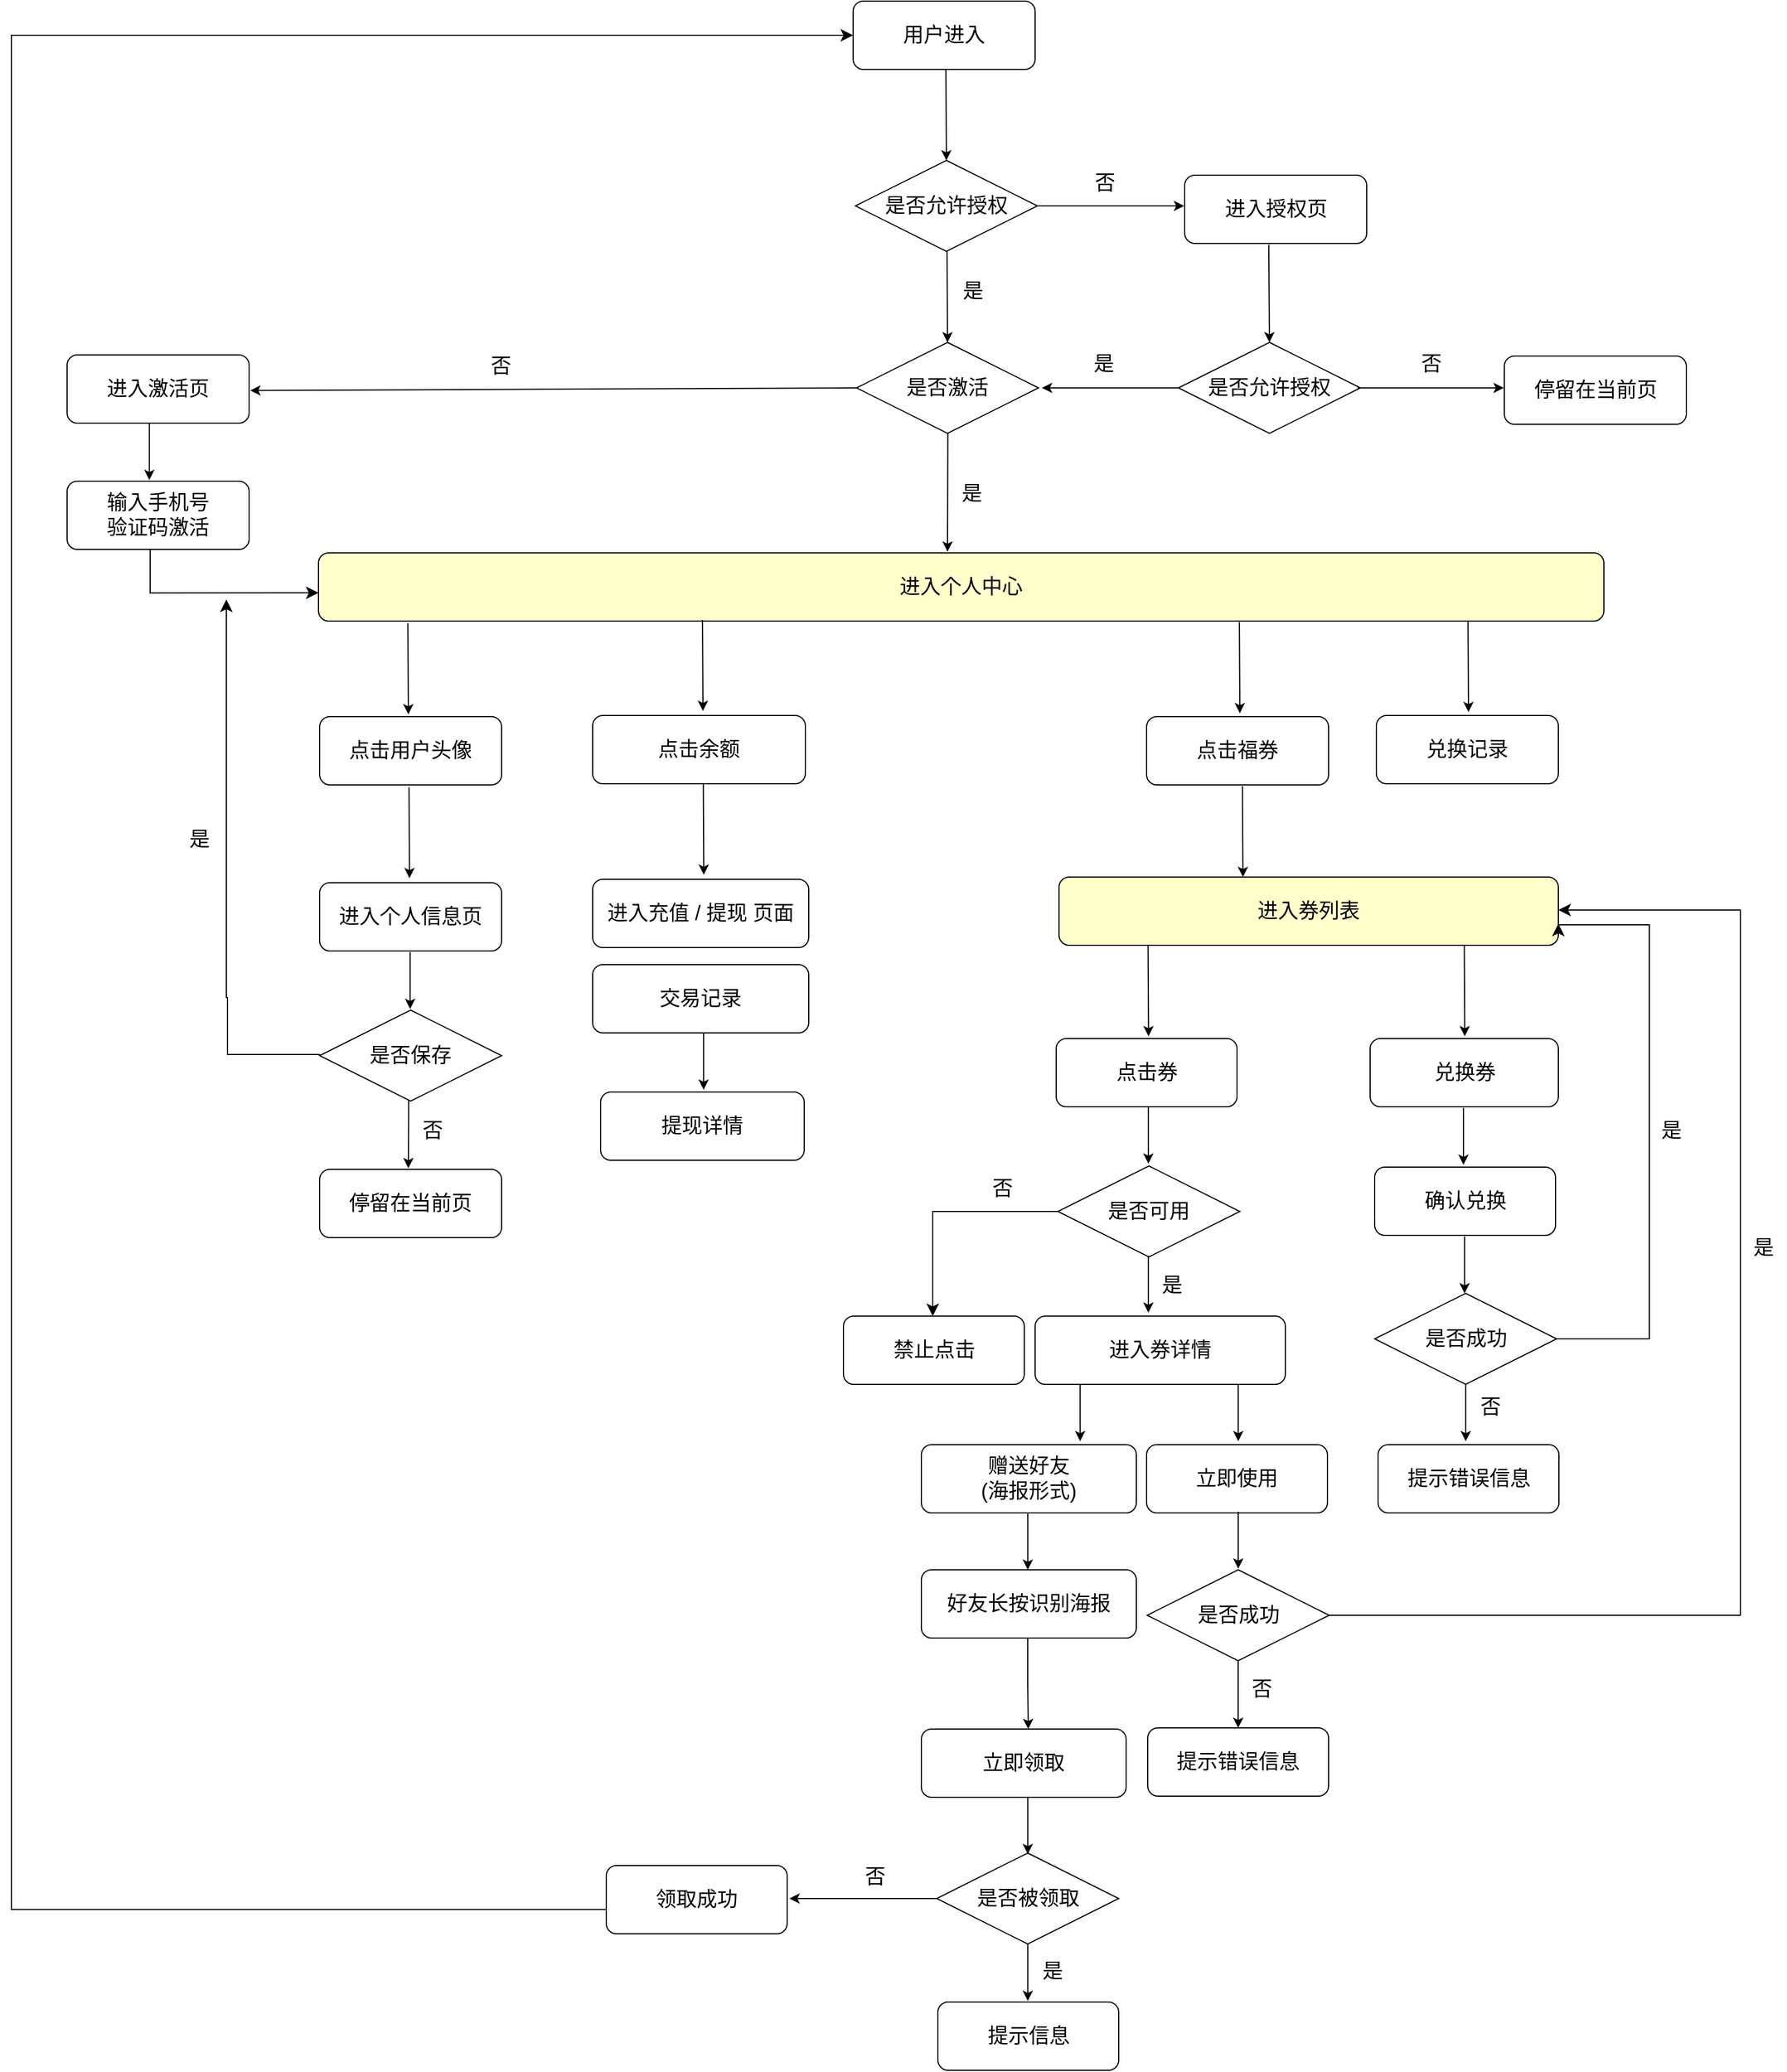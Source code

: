 <mxfile version="21.2.9" type="github">
  <diagram name="第 1 页" id="RvbOkiFRiEU_Y_Q_C5jR">
    <mxGraphModel dx="4044" dy="3553" grid="1" gridSize="10" guides="1" tooltips="1" connect="1" arrows="1" fold="1" page="1" pageScale="1" pageWidth="827" pageHeight="1169" math="0" shadow="0">
      <root>
        <mxCell id="0" />
        <mxCell id="1" parent="0" />
        <mxCell id="TUClwBRdHytam8DGEJX_-6" value="&lt;font style=&quot;font-size: 18px;&quot;&gt;是否激活&lt;/font&gt;" style="rhombus;whiteSpace=wrap;html=1;" vertex="1" parent="1">
          <mxGeometry x="-817" y="-976" width="160" height="80" as="geometry" />
        </mxCell>
        <mxCell id="TUClwBRdHytam8DGEJX_-8" value="" style="endArrow=classic;html=1;rounded=0;" edge="1" parent="1">
          <mxGeometry width="50" height="50" relative="1" as="geometry">
            <mxPoint x="-736.71" y="-896" as="sourcePoint" />
            <mxPoint x="-737" y="-792" as="targetPoint" />
          </mxGeometry>
        </mxCell>
        <mxCell id="TUClwBRdHytam8DGEJX_-10" value="&lt;font style=&quot;font-size: 18px;&quot;&gt;是&lt;/font&gt;" style="text;html=1;align=center;verticalAlign=middle;resizable=0;points=[];autosize=1;strokeColor=none;fillColor=none;" vertex="1" parent="1">
          <mxGeometry x="-736" y="-863" width="40" height="40" as="geometry" />
        </mxCell>
        <mxCell id="TUClwBRdHytam8DGEJX_-11" value="" style="endArrow=classic;html=1;rounded=0;exitX=0;exitY=0.5;exitDx=0;exitDy=0;" edge="1" parent="1" source="TUClwBRdHytam8DGEJX_-6">
          <mxGeometry width="50" height="50" relative="1" as="geometry">
            <mxPoint x="-907.0" y="-935.44" as="sourcePoint" />
            <mxPoint x="-1350" y="-933.71" as="targetPoint" />
          </mxGeometry>
        </mxCell>
        <mxCell id="TUClwBRdHytam8DGEJX_-13" value="&lt;font style=&quot;font-size: 18px;&quot;&gt;否&lt;/font&gt;" style="text;html=1;align=center;verticalAlign=middle;resizable=0;points=[];autosize=1;strokeColor=none;fillColor=none;" vertex="1" parent="1">
          <mxGeometry x="-1150" y="-975" width="40" height="40" as="geometry" />
        </mxCell>
        <mxCell id="TUClwBRdHytam8DGEJX_-14" value="&lt;font style=&quot;font-size: 18px;&quot;&gt;进入个人中心&lt;/font&gt;" style="rounded=1;whiteSpace=wrap;html=1;fillColor=#FFFFCC;" vertex="1" parent="1">
          <mxGeometry x="-1290" y="-791" width="1130" height="60" as="geometry" />
        </mxCell>
        <mxCell id="TUClwBRdHytam8DGEJX_-15" value="&lt;font style=&quot;font-size: 18px;&quot;&gt;进入激活页&lt;/font&gt;" style="rounded=1;whiteSpace=wrap;html=1;" vertex="1" parent="1">
          <mxGeometry x="-1511" y="-965" width="160" height="60" as="geometry" />
        </mxCell>
        <mxCell id="TUClwBRdHytam8DGEJX_-17" value="" style="edgeStyle=segmentEdgeStyle;endArrow=classic;html=1;curved=0;rounded=0;endSize=8;startSize=8;entryX=0;entryY=0.586;entryDx=0;entryDy=0;entryPerimeter=0;" edge="1" parent="1" target="TUClwBRdHytam8DGEJX_-14">
          <mxGeometry width="50" height="50" relative="1" as="geometry">
            <mxPoint x="-1438" y="-796" as="sourcePoint" />
            <mxPoint x="-1208" y="-755" as="targetPoint" />
            <Array as="points">
              <mxPoint x="-1438" y="-756" />
            </Array>
          </mxGeometry>
        </mxCell>
        <mxCell id="TUClwBRdHytam8DGEJX_-18" value="&lt;font style=&quot;font-size: 18px;&quot;&gt;输入手机号&lt;br&gt;验证码激活&lt;br&gt;&lt;/font&gt;" style="rounded=1;whiteSpace=wrap;html=1;" vertex="1" parent="1">
          <mxGeometry x="-1511" y="-854" width="160" height="60" as="geometry" />
        </mxCell>
        <mxCell id="TUClwBRdHytam8DGEJX_-19" value="" style="endArrow=classic;html=1;rounded=0;" edge="1" parent="1">
          <mxGeometry width="50" height="50" relative="1" as="geometry">
            <mxPoint x="-1438.71" y="-905" as="sourcePoint" />
            <mxPoint x="-1438.71" y="-855" as="targetPoint" />
          </mxGeometry>
        </mxCell>
        <mxCell id="TUClwBRdHytam8DGEJX_-20" value="" style="endArrow=classic;html=1;rounded=0;" edge="1" parent="1">
          <mxGeometry width="50" height="50" relative="1" as="geometry">
            <mxPoint x="-1211.43" y="-729" as="sourcePoint" />
            <mxPoint x="-1211" y="-649" as="targetPoint" />
          </mxGeometry>
        </mxCell>
        <mxCell id="TUClwBRdHytam8DGEJX_-21" value="" style="endArrow=classic;html=1;rounded=0;" edge="1" parent="1">
          <mxGeometry width="50" height="50" relative="1" as="geometry">
            <mxPoint x="-737.43" y="-1056" as="sourcePoint" />
            <mxPoint x="-737" y="-976" as="targetPoint" />
          </mxGeometry>
        </mxCell>
        <mxCell id="TUClwBRdHytam8DGEJX_-22" value="&lt;font style=&quot;font-size: 18px;&quot;&gt;点击用户头像&lt;/font&gt;" style="rounded=1;whiteSpace=wrap;html=1;" vertex="1" parent="1">
          <mxGeometry x="-1289" y="-647" width="160" height="60" as="geometry" />
        </mxCell>
        <mxCell id="TUClwBRdHytam8DGEJX_-25" value="" style="endArrow=classic;html=1;rounded=0;" edge="1" parent="1">
          <mxGeometry width="50" height="50" relative="1" as="geometry">
            <mxPoint x="-1210.43" y="-585" as="sourcePoint" />
            <mxPoint x="-1210" y="-505" as="targetPoint" />
          </mxGeometry>
        </mxCell>
        <mxCell id="TUClwBRdHytam8DGEJX_-26" value="&lt;font style=&quot;font-size: 18px;&quot;&gt;进入个人信息页&lt;/font&gt;" style="rounded=1;whiteSpace=wrap;html=1;" vertex="1" parent="1">
          <mxGeometry x="-1289" y="-501" width="160" height="60" as="geometry" />
        </mxCell>
        <mxCell id="TUClwBRdHytam8DGEJX_-27" value="&lt;font style=&quot;font-size: 18px;&quot;&gt;是否保存&lt;/font&gt;" style="rhombus;whiteSpace=wrap;html=1;" vertex="1" parent="1">
          <mxGeometry x="-1289" y="-389" width="160" height="80" as="geometry" />
        </mxCell>
        <mxCell id="TUClwBRdHytam8DGEJX_-29" value="" style="endArrow=classic;html=1;rounded=0;" edge="1" parent="1">
          <mxGeometry width="50" height="50" relative="1" as="geometry">
            <mxPoint x="-1209.43" y="-440" as="sourcePoint" />
            <mxPoint x="-1209.43" y="-390" as="targetPoint" />
          </mxGeometry>
        </mxCell>
        <mxCell id="TUClwBRdHytam8DGEJX_-32" value="" style="edgeStyle=segmentEdgeStyle;endArrow=classic;html=1;curved=0;rounded=0;endSize=8;startSize=8;exitX=0;exitY=0.5;exitDx=0;exitDy=0;" edge="1" parent="1" source="TUClwBRdHytam8DGEJX_-27">
          <mxGeometry width="50" height="50" relative="1" as="geometry">
            <mxPoint x="-1270" y="-350" as="sourcePoint" />
            <mxPoint x="-1371" y="-750" as="targetPoint" />
            <Array as="points">
              <mxPoint x="-1370" y="-350" />
              <mxPoint x="-1370" y="-400" />
            </Array>
          </mxGeometry>
        </mxCell>
        <mxCell id="TUClwBRdHytam8DGEJX_-33" value="&lt;font style=&quot;font-size: 18px;&quot;&gt;是&lt;/font&gt;" style="text;html=1;align=center;verticalAlign=middle;resizable=0;points=[];autosize=1;strokeColor=none;fillColor=none;" vertex="1" parent="1">
          <mxGeometry x="-1415" y="-559" width="40" height="40" as="geometry" />
        </mxCell>
        <mxCell id="TUClwBRdHytam8DGEJX_-36" value="" style="endArrow=classic;html=1;rounded=0;" edge="1" parent="1">
          <mxGeometry width="50" height="50" relative="1" as="geometry">
            <mxPoint x="-1210.71" y="-310" as="sourcePoint" />
            <mxPoint x="-1211" y="-250" as="targetPoint" />
          </mxGeometry>
        </mxCell>
        <mxCell id="TUClwBRdHytam8DGEJX_-37" value="&lt;font style=&quot;font-size: 18px;&quot;&gt;否&lt;/font&gt;" style="text;html=1;align=center;verticalAlign=middle;resizable=0;points=[];autosize=1;strokeColor=none;fillColor=none;" vertex="1" parent="1">
          <mxGeometry x="-1210" y="-303" width="40" height="40" as="geometry" />
        </mxCell>
        <mxCell id="TUClwBRdHytam8DGEJX_-38" value="&lt;font style=&quot;font-size: 18px;&quot;&gt;停留在当前页&lt;/font&gt;" style="rounded=1;whiteSpace=wrap;html=1;" vertex="1" parent="1">
          <mxGeometry x="-1289" y="-249" width="160" height="60" as="geometry" />
        </mxCell>
        <mxCell id="TUClwBRdHytam8DGEJX_-39" value="" style="endArrow=classic;html=1;rounded=0;" edge="1" parent="1">
          <mxGeometry width="50" height="50" relative="1" as="geometry">
            <mxPoint x="-952.43" y="-732" as="sourcePoint" />
            <mxPoint x="-952" y="-652" as="targetPoint" />
          </mxGeometry>
        </mxCell>
        <mxCell id="TUClwBRdHytam8DGEJX_-40" value="&lt;font style=&quot;font-size: 18px;&quot;&gt;点击余额&lt;/font&gt;" style="rounded=1;whiteSpace=wrap;html=1;" vertex="1" parent="1">
          <mxGeometry x="-1049" y="-648" width="187" height="60" as="geometry" />
        </mxCell>
        <mxCell id="TUClwBRdHytam8DGEJX_-41" value="&lt;font style=&quot;font-size: 18px;&quot;&gt;点击福券&lt;/font&gt;" style="rounded=1;whiteSpace=wrap;html=1;" vertex="1" parent="1">
          <mxGeometry x="-562" y="-647" width="160" height="60" as="geometry" />
        </mxCell>
        <mxCell id="TUClwBRdHytam8DGEJX_-42" value="" style="endArrow=classic;html=1;rounded=0;" edge="1" parent="1">
          <mxGeometry width="50" height="50" relative="1" as="geometry">
            <mxPoint x="-480.43" y="-730" as="sourcePoint" />
            <mxPoint x="-480" y="-650" as="targetPoint" />
          </mxGeometry>
        </mxCell>
        <mxCell id="TUClwBRdHytam8DGEJX_-43" value="" style="endArrow=classic;html=1;rounded=0;" edge="1" parent="1">
          <mxGeometry width="50" height="50" relative="1" as="geometry">
            <mxPoint x="-951.71" y="-588" as="sourcePoint" />
            <mxPoint x="-951.28" y="-508" as="targetPoint" />
          </mxGeometry>
        </mxCell>
        <mxCell id="TUClwBRdHytam8DGEJX_-44" value="&lt;font style=&quot;font-size: 18px;&quot;&gt;进入充值 / 提现 页面&lt;/font&gt;" style="rounded=1;whiteSpace=wrap;html=1;" vertex="1" parent="1">
          <mxGeometry x="-1049" y="-504" width="190" height="60" as="geometry" />
        </mxCell>
        <mxCell id="TUClwBRdHytam8DGEJX_-46" value="&lt;font style=&quot;font-size: 18px;&quot;&gt;交易记录&lt;/font&gt;" style="rounded=1;whiteSpace=wrap;html=1;" vertex="1" parent="1">
          <mxGeometry x="-1049" y="-429" width="190" height="60" as="geometry" />
        </mxCell>
        <mxCell id="TUClwBRdHytam8DGEJX_-47" value="" style="endArrow=classic;html=1;rounded=0;" edge="1" parent="1">
          <mxGeometry width="50" height="50" relative="1" as="geometry">
            <mxPoint x="-477.71" y="-586" as="sourcePoint" />
            <mxPoint x="-477.28" y="-506" as="targetPoint" />
          </mxGeometry>
        </mxCell>
        <mxCell id="TUClwBRdHytam8DGEJX_-48" value="&lt;font style=&quot;font-size: 18px;&quot;&gt;进入券列表&lt;/font&gt;" style="rounded=1;whiteSpace=wrap;html=1;fillColor=#FFFFCC;" vertex="1" parent="1">
          <mxGeometry x="-639" y="-506" width="439" height="60" as="geometry" />
        </mxCell>
        <mxCell id="TUClwBRdHytam8DGEJX_-49" value="" style="endArrow=classic;html=1;rounded=0;" edge="1" parent="1">
          <mxGeometry width="50" height="50" relative="1" as="geometry">
            <mxPoint x="-560.71" y="-446" as="sourcePoint" />
            <mxPoint x="-560.28" y="-366" as="targetPoint" />
          </mxGeometry>
        </mxCell>
        <mxCell id="TUClwBRdHytam8DGEJX_-50" value="&lt;font style=&quot;font-size: 18px;&quot;&gt;点击券&lt;/font&gt;" style="rounded=1;whiteSpace=wrap;html=1;" vertex="1" parent="1">
          <mxGeometry x="-641.5" y="-364" width="159" height="60" as="geometry" />
        </mxCell>
        <mxCell id="TUClwBRdHytam8DGEJX_-51" value="&lt;font style=&quot;font-size: 18px;&quot;&gt;是否可用&lt;/font&gt;" style="rhombus;whiteSpace=wrap;html=1;" vertex="1" parent="1">
          <mxGeometry x="-640" y="-252" width="160" height="80" as="geometry" />
        </mxCell>
        <mxCell id="TUClwBRdHytam8DGEJX_-52" value="" style="endArrow=classic;html=1;rounded=0;" edge="1" parent="1">
          <mxGeometry width="50" height="50" relative="1" as="geometry">
            <mxPoint x="-560.43" y="-304" as="sourcePoint" />
            <mxPoint x="-560.43" y="-254" as="targetPoint" />
          </mxGeometry>
        </mxCell>
        <mxCell id="TUClwBRdHytam8DGEJX_-53" value="" style="endArrow=classic;html=1;rounded=0;" edge="1" parent="1">
          <mxGeometry width="50" height="50" relative="1" as="geometry">
            <mxPoint x="-560.43" y="-173" as="sourcePoint" />
            <mxPoint x="-560.43" y="-123" as="targetPoint" />
          </mxGeometry>
        </mxCell>
        <mxCell id="TUClwBRdHytam8DGEJX_-54" value="&lt;font style=&quot;font-size: 18px;&quot;&gt;是&lt;/font&gt;" style="text;html=1;align=center;verticalAlign=middle;resizable=0;points=[];autosize=1;strokeColor=none;fillColor=none;" vertex="1" parent="1">
          <mxGeometry x="-560" y="-167" width="40" height="40" as="geometry" />
        </mxCell>
        <mxCell id="TUClwBRdHytam8DGEJX_-55" value="&lt;font style=&quot;font-size: 18px;&quot;&gt;进入券详情&lt;br&gt;&lt;/font&gt;" style="rounded=1;whiteSpace=wrap;html=1;" vertex="1" parent="1">
          <mxGeometry x="-660" y="-120" width="220" height="60" as="geometry" />
        </mxCell>
        <mxCell id="TUClwBRdHytam8DGEJX_-56" value="" style="endArrow=classic;html=1;rounded=0;" edge="1" parent="1">
          <mxGeometry width="50" height="50" relative="1" as="geometry">
            <mxPoint x="-282.71" y="-446" as="sourcePoint" />
            <mxPoint x="-282.28" y="-366" as="targetPoint" />
          </mxGeometry>
        </mxCell>
        <mxCell id="TUClwBRdHytam8DGEJX_-57" value="&lt;font style=&quot;font-size: 18px;&quot;&gt;兑换券&lt;/font&gt;" style="rounded=1;whiteSpace=wrap;html=1;" vertex="1" parent="1">
          <mxGeometry x="-365.5" y="-364" width="165.5" height="60" as="geometry" />
        </mxCell>
        <mxCell id="TUClwBRdHytam8DGEJX_-59" value="&lt;font style=&quot;font-size: 18px;&quot;&gt;否&lt;/font&gt;" style="text;html=1;align=center;verticalAlign=middle;resizable=0;points=[];autosize=1;strokeColor=none;fillColor=none;" vertex="1" parent="1">
          <mxGeometry x="-709" y="-252" width="40" height="40" as="geometry" />
        </mxCell>
        <mxCell id="TUClwBRdHytam8DGEJX_-60" value="&lt;font style=&quot;font-size: 18px;&quot;&gt;禁止点击&lt;/font&gt;" style="rounded=1;whiteSpace=wrap;html=1;" vertex="1" parent="1">
          <mxGeometry x="-828.5" y="-120" width="159" height="60" as="geometry" />
        </mxCell>
        <mxCell id="TUClwBRdHytam8DGEJX_-61" value="" style="edgeStyle=segmentEdgeStyle;endArrow=classic;html=1;curved=0;rounded=0;endSize=8;startSize=8;exitX=0;exitY=0.5;exitDx=0;exitDy=0;" edge="1" parent="1" source="TUClwBRdHytam8DGEJX_-51">
          <mxGeometry width="50" height="50" relative="1" as="geometry">
            <mxPoint x="-694" y="-140" as="sourcePoint" />
            <mxPoint x="-750" y="-120" as="targetPoint" />
            <Array as="points">
              <mxPoint x="-750" y="-212" />
            </Array>
          </mxGeometry>
        </mxCell>
        <mxCell id="TUClwBRdHytam8DGEJX_-63" value="" style="endArrow=classic;html=1;rounded=0;" edge="1" parent="1">
          <mxGeometry width="50" height="50" relative="1" as="geometry">
            <mxPoint x="-283.43" y="-303" as="sourcePoint" />
            <mxPoint x="-283.43" y="-253" as="targetPoint" />
          </mxGeometry>
        </mxCell>
        <mxCell id="TUClwBRdHytam8DGEJX_-64" value="&lt;font style=&quot;font-size: 18px;&quot;&gt;确认兑换&lt;/font&gt;" style="rounded=1;whiteSpace=wrap;html=1;" vertex="1" parent="1">
          <mxGeometry x="-361.5" y="-251" width="159" height="60" as="geometry" />
        </mxCell>
        <mxCell id="TUClwBRdHytam8DGEJX_-65" value="" style="endArrow=classic;html=1;rounded=0;" edge="1" parent="1">
          <mxGeometry width="50" height="50" relative="1" as="geometry">
            <mxPoint x="-282.43" y="-190" as="sourcePoint" />
            <mxPoint x="-282.43" y="-140" as="targetPoint" />
          </mxGeometry>
        </mxCell>
        <mxCell id="TUClwBRdHytam8DGEJX_-67" value="&lt;font style=&quot;font-size: 18px;&quot;&gt;是否成功&lt;/font&gt;" style="rhombus;whiteSpace=wrap;html=1;" vertex="1" parent="1">
          <mxGeometry x="-361.5" y="-140" width="160" height="80" as="geometry" />
        </mxCell>
        <mxCell id="TUClwBRdHytam8DGEJX_-68" value="" style="endArrow=classic;html=1;rounded=0;" edge="1" parent="1">
          <mxGeometry width="50" height="50" relative="1" as="geometry">
            <mxPoint x="-281.43" y="-60" as="sourcePoint" />
            <mxPoint x="-281.43" y="-10" as="targetPoint" />
          </mxGeometry>
        </mxCell>
        <mxCell id="TUClwBRdHytam8DGEJX_-69" value="&lt;font style=&quot;font-size: 18px;&quot;&gt;否&lt;/font&gt;" style="text;html=1;align=center;verticalAlign=middle;resizable=0;points=[];autosize=1;strokeColor=none;fillColor=none;" vertex="1" parent="1">
          <mxGeometry x="-280" y="-60" width="40" height="40" as="geometry" />
        </mxCell>
        <mxCell id="TUClwBRdHytam8DGEJX_-70" value="&lt;font style=&quot;font-size: 18px;&quot;&gt;提示错误信息&lt;/font&gt;" style="rounded=1;whiteSpace=wrap;html=1;" vertex="1" parent="1">
          <mxGeometry x="-358.5" y="-7" width="159" height="60" as="geometry" />
        </mxCell>
        <mxCell id="TUClwBRdHytam8DGEJX_-71" value="" style="edgeStyle=segmentEdgeStyle;endArrow=classic;html=1;curved=0;rounded=0;endSize=8;startSize=8;exitX=1;exitY=0.5;exitDx=0;exitDy=0;" edge="1" parent="1" source="TUClwBRdHytam8DGEJX_-67">
          <mxGeometry width="50" height="50" relative="1" as="geometry">
            <mxPoint x="-298.5" y="-88" as="sourcePoint" />
            <mxPoint x="-200" y="-465" as="targetPoint" />
            <Array as="points">
              <mxPoint x="-120" y="-100" />
              <mxPoint x="-120" y="-464" />
              <mxPoint x="-200" y="-464" />
            </Array>
          </mxGeometry>
        </mxCell>
        <mxCell id="TUClwBRdHytam8DGEJX_-72" value="&lt;font style=&quot;font-size: 18px;&quot;&gt;是&lt;/font&gt;" style="text;html=1;align=center;verticalAlign=middle;resizable=0;points=[];autosize=1;strokeColor=none;fillColor=none;" vertex="1" parent="1">
          <mxGeometry x="-121" y="-303" width="40" height="40" as="geometry" />
        </mxCell>
        <mxCell id="TUClwBRdHytam8DGEJX_-75" value="" style="endArrow=classic;html=1;rounded=0;" edge="1" parent="1">
          <mxGeometry width="50" height="50" relative="1" as="geometry">
            <mxPoint x="-620.43" y="-60" as="sourcePoint" />
            <mxPoint x="-620.43" y="-10" as="targetPoint" />
          </mxGeometry>
        </mxCell>
        <mxCell id="TUClwBRdHytam8DGEJX_-76" value="&lt;span style=&quot;font-size: 18px;&quot;&gt;立即使用&lt;/span&gt;" style="rounded=1;whiteSpace=wrap;html=1;" vertex="1" parent="1">
          <mxGeometry x="-562" y="-7" width="159" height="60" as="geometry" />
        </mxCell>
        <mxCell id="TUClwBRdHytam8DGEJX_-77" value="&lt;font style=&quot;font-size: 18px;&quot;&gt;是否成功&lt;/font&gt;" style="rhombus;whiteSpace=wrap;html=1;" vertex="1" parent="1">
          <mxGeometry x="-561.5" y="103" width="160" height="80" as="geometry" />
        </mxCell>
        <mxCell id="TUClwBRdHytam8DGEJX_-78" value="" style="endArrow=classic;html=1;rounded=0;" edge="1" parent="1">
          <mxGeometry width="50" height="50" relative="1" as="geometry">
            <mxPoint x="-481.43" y="52" as="sourcePoint" />
            <mxPoint x="-481.43" y="102" as="targetPoint" />
          </mxGeometry>
        </mxCell>
        <mxCell id="TUClwBRdHytam8DGEJX_-79" value="&lt;font style=&quot;font-size: 18px;&quot;&gt;提示错误信息&lt;/font&gt;" style="rounded=1;whiteSpace=wrap;html=1;" vertex="1" parent="1">
          <mxGeometry x="-561" y="242" width="159" height="60" as="geometry" />
        </mxCell>
        <mxCell id="TUClwBRdHytam8DGEJX_-81" value="&lt;font style=&quot;font-size: 18px;&quot;&gt;否&lt;/font&gt;" style="text;html=1;align=center;verticalAlign=middle;resizable=0;points=[];autosize=1;strokeColor=none;fillColor=none;" vertex="1" parent="1">
          <mxGeometry x="-481" y="188" width="40" height="40" as="geometry" />
        </mxCell>
        <mxCell id="TUClwBRdHytam8DGEJX_-83" value="" style="edgeStyle=segmentEdgeStyle;endArrow=classic;html=1;curved=0;rounded=0;endSize=8;startSize=8;exitX=1;exitY=0.5;exitDx=0;exitDy=0;" edge="1" parent="1" source="TUClwBRdHytam8DGEJX_-77">
          <mxGeometry width="50" height="50" relative="1" as="geometry">
            <mxPoint x="-400" y="143" as="sourcePoint" />
            <mxPoint x="-200" y="-477" as="targetPoint" />
            <Array as="points">
              <mxPoint x="-40" y="143" />
              <mxPoint x="-40" y="-477" />
            </Array>
          </mxGeometry>
        </mxCell>
        <mxCell id="TUClwBRdHytam8DGEJX_-84" value="&lt;font style=&quot;font-size: 18px;&quot;&gt;是&lt;/font&gt;" style="text;html=1;align=center;verticalAlign=middle;resizable=0;points=[];autosize=1;strokeColor=none;fillColor=none;" vertex="1" parent="1">
          <mxGeometry x="-40" y="-200" width="40" height="40" as="geometry" />
        </mxCell>
        <mxCell id="TUClwBRdHytam8DGEJX_-85" value="" style="endArrow=classic;html=1;rounded=0;entryX=0.5;entryY=0;entryDx=0;entryDy=0;exitX=0.5;exitY=1;exitDx=0;exitDy=0;" edge="1" parent="1" source="TUClwBRdHytam8DGEJX_-77" target="TUClwBRdHytam8DGEJX_-79">
          <mxGeometry width="50" height="50" relative="1" as="geometry">
            <mxPoint x="-481.43" y="184" as="sourcePoint" />
            <mxPoint x="-481.43" y="234" as="targetPoint" />
          </mxGeometry>
        </mxCell>
        <mxCell id="TUClwBRdHytam8DGEJX_-87" value="&lt;span style=&quot;font-size: 18px;&quot;&gt;兑换记录&lt;/span&gt;" style="rounded=1;whiteSpace=wrap;html=1;" vertex="1" parent="1">
          <mxGeometry x="-360" y="-648" width="160" height="60" as="geometry" />
        </mxCell>
        <mxCell id="TUClwBRdHytam8DGEJX_-88" value="" style="endArrow=classic;html=1;rounded=0;" edge="1" parent="1">
          <mxGeometry width="50" height="50" relative="1" as="geometry">
            <mxPoint x="-279.43" y="-731" as="sourcePoint" />
            <mxPoint x="-279" y="-651" as="targetPoint" />
          </mxGeometry>
        </mxCell>
        <mxCell id="TUClwBRdHytam8DGEJX_-90" value="&lt;font style=&quot;font-size: 18px;&quot;&gt;提现详情&lt;/font&gt;" style="rounded=1;whiteSpace=wrap;html=1;" vertex="1" parent="1">
          <mxGeometry x="-1042" y="-317" width="179" height="60" as="geometry" />
        </mxCell>
        <mxCell id="TUClwBRdHytam8DGEJX_-91" value="" style="endArrow=classic;html=1;rounded=0;" edge="1" parent="1">
          <mxGeometry width="50" height="50" relative="1" as="geometry">
            <mxPoint x="-951.43" y="-369" as="sourcePoint" />
            <mxPoint x="-951.43" y="-319" as="targetPoint" />
          </mxGeometry>
        </mxCell>
        <mxCell id="TUClwBRdHytam8DGEJX_-95" value="&lt;font style=&quot;font-size: 18px;&quot;&gt;用户进入&lt;/font&gt;" style="rounded=1;whiteSpace=wrap;html=1;" vertex="1" parent="1">
          <mxGeometry x="-820" y="-1276" width="160" height="60" as="geometry" />
        </mxCell>
        <mxCell id="TUClwBRdHytam8DGEJX_-96" value="&lt;font style=&quot;font-size: 18px;&quot;&gt;是否允许授权&lt;/font&gt;" style="rhombus;whiteSpace=wrap;html=1;" vertex="1" parent="1">
          <mxGeometry x="-818" y="-1136" width="160" height="80" as="geometry" />
        </mxCell>
        <mxCell id="TUClwBRdHytam8DGEJX_-97" value="" style="endArrow=classic;html=1;rounded=0;" edge="1" parent="1">
          <mxGeometry width="50" height="50" relative="1" as="geometry">
            <mxPoint x="-738.43" y="-1216" as="sourcePoint" />
            <mxPoint x="-738" y="-1136" as="targetPoint" />
          </mxGeometry>
        </mxCell>
        <mxCell id="TUClwBRdHytam8DGEJX_-98" value="" style="endArrow=classic;html=1;rounded=0;exitX=0;exitY=0.507;exitDx=0;exitDy=0;exitPerimeter=0;" edge="1" parent="1">
          <mxGeometry width="50" height="50" relative="1" as="geometry">
            <mxPoint x="-657.5" y="-1096" as="sourcePoint" />
            <mxPoint x="-529" y="-1096" as="targetPoint" />
          </mxGeometry>
        </mxCell>
        <mxCell id="TUClwBRdHytam8DGEJX_-99" value="&lt;font style=&quot;font-size: 18px;&quot;&gt;否&lt;/font&gt;" style="text;html=1;align=center;verticalAlign=middle;resizable=0;points=[];autosize=1;strokeColor=none;fillColor=none;" vertex="1" parent="1">
          <mxGeometry x="-619" y="-1136" width="40" height="40" as="geometry" />
        </mxCell>
        <UserObject label="&lt;font style=&quot;font-size: 18px;&quot;&gt;进入授权页&lt;/font&gt;" link="http://zk-web-object.oss-cn-qingdao.aliyuncs.com/guocai/test-share.png" id="TUClwBRdHytam8DGEJX_-100">
          <mxCell style="rounded=1;whiteSpace=wrap;html=1;" vertex="1" parent="1">
            <mxGeometry x="-528.5" y="-1123" width="160" height="60" as="geometry" />
          </mxCell>
        </UserObject>
        <mxCell id="TUClwBRdHytam8DGEJX_-101" value="&lt;font style=&quot;font-size: 18px;&quot;&gt;是&lt;/font&gt;" style="text;html=1;align=center;verticalAlign=middle;resizable=0;points=[];autosize=1;strokeColor=none;fillColor=none;" vertex="1" parent="1">
          <mxGeometry x="-735" y="-1041" width="40" height="40" as="geometry" />
        </mxCell>
        <mxCell id="TUClwBRdHytam8DGEJX_-102" value="&lt;font style=&quot;font-size: 18px;&quot;&gt;是否允许授权&lt;/font&gt;" style="rhombus;whiteSpace=wrap;html=1;" vertex="1" parent="1">
          <mxGeometry x="-534" y="-976" width="160" height="80" as="geometry" />
        </mxCell>
        <mxCell id="TUClwBRdHytam8DGEJX_-103" value="" style="endArrow=classic;html=1;rounded=0;exitX=0.487;exitY=1.001;exitDx=0;exitDy=0;exitPerimeter=0;" edge="1" parent="1">
          <mxGeometry width="50" height="50" relative="1" as="geometry">
            <mxPoint x="-454.58" y="-1061.94" as="sourcePoint" />
            <mxPoint x="-454" y="-976" as="targetPoint" />
          </mxGeometry>
        </mxCell>
        <mxCell id="TUClwBRdHytam8DGEJX_-104" value="" style="endArrow=classic;html=1;rounded=0;exitX=0;exitY=0.507;exitDx=0;exitDy=0;exitPerimeter=0;" edge="1" parent="1">
          <mxGeometry width="50" height="50" relative="1" as="geometry">
            <mxPoint x="-534.5" y="-936" as="sourcePoint" />
            <mxPoint x="-654" y="-936" as="targetPoint" />
          </mxGeometry>
        </mxCell>
        <mxCell id="TUClwBRdHytam8DGEJX_-105" value="&lt;font style=&quot;font-size: 18px;&quot;&gt;是&lt;/font&gt;" style="text;html=1;align=center;verticalAlign=middle;resizable=0;points=[];autosize=1;strokeColor=none;fillColor=none;" vertex="1" parent="1">
          <mxGeometry x="-620" y="-977" width="40" height="40" as="geometry" />
        </mxCell>
        <mxCell id="TUClwBRdHytam8DGEJX_-106" value="&lt;font style=&quot;font-size: 18px;&quot;&gt;否&lt;/font&gt;" style="text;html=1;align=center;verticalAlign=middle;resizable=0;points=[];autosize=1;strokeColor=none;fillColor=none;" vertex="1" parent="1">
          <mxGeometry x="-332" y="-977" width="40" height="40" as="geometry" />
        </mxCell>
        <mxCell id="TUClwBRdHytam8DGEJX_-107" value="" style="endArrow=classic;html=1;rounded=0;exitX=0;exitY=0.507;exitDx=0;exitDy=0;exitPerimeter=0;" edge="1" parent="1">
          <mxGeometry width="50" height="50" relative="1" as="geometry">
            <mxPoint x="-376.5" y="-936" as="sourcePoint" />
            <mxPoint x="-248" y="-936" as="targetPoint" />
          </mxGeometry>
        </mxCell>
        <mxCell id="TUClwBRdHytam8DGEJX_-108" value="&lt;font style=&quot;font-size: 18px;&quot;&gt;停留在当前页&lt;/font&gt;" style="rounded=1;whiteSpace=wrap;html=1;" vertex="1" parent="1">
          <mxGeometry x="-247.5" y="-964" width="160" height="60" as="geometry" />
        </mxCell>
        <UserObject label="&lt;font style=&quot;font-size: 18px;&quot;&gt;赠送好友&lt;br&gt;(海报形式)&lt;/font&gt;" link="http://zk-web-object.oss-cn-qingdao.aliyuncs.com/guocai/test-share.png" linkTarget="_blank" id="TUClwBRdHytam8DGEJX_-114">
          <mxCell style="rounded=1;whiteSpace=wrap;html=1;" vertex="1" parent="1">
            <mxGeometry x="-760" y="-7" width="189" height="60" as="geometry" />
          </mxCell>
        </UserObject>
        <mxCell id="TUClwBRdHytam8DGEJX_-115" value="" style="endArrow=classic;html=1;rounded=0;" edge="1" parent="1">
          <mxGeometry width="50" height="50" relative="1" as="geometry">
            <mxPoint x="-481.43" y="-60" as="sourcePoint" />
            <mxPoint x="-481.43" y="-10" as="targetPoint" />
          </mxGeometry>
        </mxCell>
        <mxCell id="TUClwBRdHytam8DGEJX_-116" value="" style="endArrow=classic;html=1;rounded=0;" edge="1" parent="1">
          <mxGeometry width="50" height="50" relative="1" as="geometry">
            <mxPoint x="-666.43" y="53" as="sourcePoint" />
            <mxPoint x="-666.43" y="103" as="targetPoint" />
          </mxGeometry>
        </mxCell>
        <mxCell id="TUClwBRdHytam8DGEJX_-120" value="" style="edgeStyle=orthogonalEdgeStyle;rounded=0;orthogonalLoop=1;jettySize=auto;html=1;" edge="1" parent="1">
          <mxGeometry relative="1" as="geometry">
            <mxPoint x="-666.5" y="163" as="sourcePoint" />
            <mxPoint x="-666" y="243" as="targetPoint" />
            <Array as="points">
              <mxPoint x="-666" y="203" />
              <mxPoint x="-666" y="203" />
            </Array>
          </mxGeometry>
        </mxCell>
        <UserObject label="&lt;font style=&quot;font-size: 18px;&quot;&gt;好友长按识别海报&lt;/font&gt;" link="http://zk-web-object.oss-cn-qingdao.aliyuncs.com/guocai/test-share.png" linkTarget="_blank" id="TUClwBRdHytam8DGEJX_-118">
          <mxCell style="rounded=1;whiteSpace=wrap;html=1;" vertex="1" parent="1">
            <mxGeometry x="-760" y="103" width="189" height="60" as="geometry" />
          </mxCell>
        </UserObject>
        <mxCell id="TUClwBRdHytam8DGEJX_-119" value="&lt;font style=&quot;font-size: 18px;&quot;&gt;立即领取&lt;/font&gt;" style="whiteSpace=wrap;html=1;rounded=1;" vertex="1" parent="1">
          <mxGeometry x="-760" y="243" width="180" height="60" as="geometry" />
        </mxCell>
        <mxCell id="TUClwBRdHytam8DGEJX_-127" value="" style="edgeStyle=orthogonalEdgeStyle;rounded=0;orthogonalLoop=1;jettySize=auto;html=1;" edge="1" parent="1" source="TUClwBRdHytam8DGEJX_-121">
          <mxGeometry relative="1" as="geometry">
            <mxPoint x="-876" y="392" as="targetPoint" />
          </mxGeometry>
        </mxCell>
        <mxCell id="TUClwBRdHytam8DGEJX_-121" value="&lt;font style=&quot;font-size: 18px;&quot;&gt;是否被领取&lt;/font&gt;" style="rhombus;whiteSpace=wrap;html=1;" vertex="1" parent="1">
          <mxGeometry x="-746.5" y="352" width="160" height="80" as="geometry" />
        </mxCell>
        <mxCell id="TUClwBRdHytam8DGEJX_-122" value="" style="endArrow=classic;html=1;rounded=0;" edge="1" parent="1">
          <mxGeometry width="50" height="50" relative="1" as="geometry">
            <mxPoint x="-666.43" y="303" as="sourcePoint" />
            <mxPoint x="-666.43" y="353" as="targetPoint" />
          </mxGeometry>
        </mxCell>
        <mxCell id="TUClwBRdHytam8DGEJX_-123" value="" style="endArrow=classic;html=1;rounded=0;" edge="1" parent="1">
          <mxGeometry width="50" height="50" relative="1" as="geometry">
            <mxPoint x="-666.43" y="432" as="sourcePoint" />
            <mxPoint x="-666.43" y="482" as="targetPoint" />
          </mxGeometry>
        </mxCell>
        <mxCell id="TUClwBRdHytam8DGEJX_-124" value="&lt;font style=&quot;font-size: 18px;&quot;&gt;是&lt;/font&gt;" style="text;html=1;align=center;verticalAlign=middle;resizable=0;points=[];autosize=1;strokeColor=none;fillColor=none;" vertex="1" parent="1">
          <mxGeometry x="-665" y="436" width="40" height="40" as="geometry" />
        </mxCell>
        <mxCell id="TUClwBRdHytam8DGEJX_-125" value="&lt;font style=&quot;font-size: 18px;&quot;&gt;提示信息&lt;/font&gt;" style="rounded=1;whiteSpace=wrap;html=1;" vertex="1" parent="1">
          <mxGeometry x="-745.5" y="483" width="159" height="60" as="geometry" />
        </mxCell>
        <mxCell id="TUClwBRdHytam8DGEJX_-128" value="&lt;font style=&quot;font-size: 18px;&quot;&gt;否&lt;/font&gt;" style="text;html=1;align=center;verticalAlign=middle;resizable=0;points=[];autosize=1;strokeColor=none;fillColor=none;" vertex="1" parent="1">
          <mxGeometry x="-821" y="353" width="40" height="40" as="geometry" />
        </mxCell>
        <mxCell id="TUClwBRdHytam8DGEJX_-129" value="&lt;font style=&quot;font-size: 18px;&quot;&gt;领取成功&lt;/font&gt;" style="rounded=1;whiteSpace=wrap;html=1;" vertex="1" parent="1">
          <mxGeometry x="-1037" y="363" width="159" height="60" as="geometry" />
        </mxCell>
        <mxCell id="TUClwBRdHytam8DGEJX_-131" value="" style="edgeStyle=elbowEdgeStyle;elbow=horizontal;endArrow=classic;html=1;curved=0;rounded=0;endSize=8;startSize=8;entryX=0;entryY=0.5;entryDx=0;entryDy=0;exitX=0;exitY=0.643;exitDx=0;exitDy=0;exitPerimeter=0;" edge="1" parent="1" source="TUClwBRdHytam8DGEJX_-129" target="TUClwBRdHytam8DGEJX_-95">
          <mxGeometry width="50" height="50" relative="1" as="geometry">
            <mxPoint x="-1180" y="400" as="sourcePoint" />
            <mxPoint x="-1550" y="-320" as="targetPoint" />
            <Array as="points">
              <mxPoint x="-1560" y="-440" />
            </Array>
          </mxGeometry>
        </mxCell>
      </root>
    </mxGraphModel>
  </diagram>
</mxfile>

